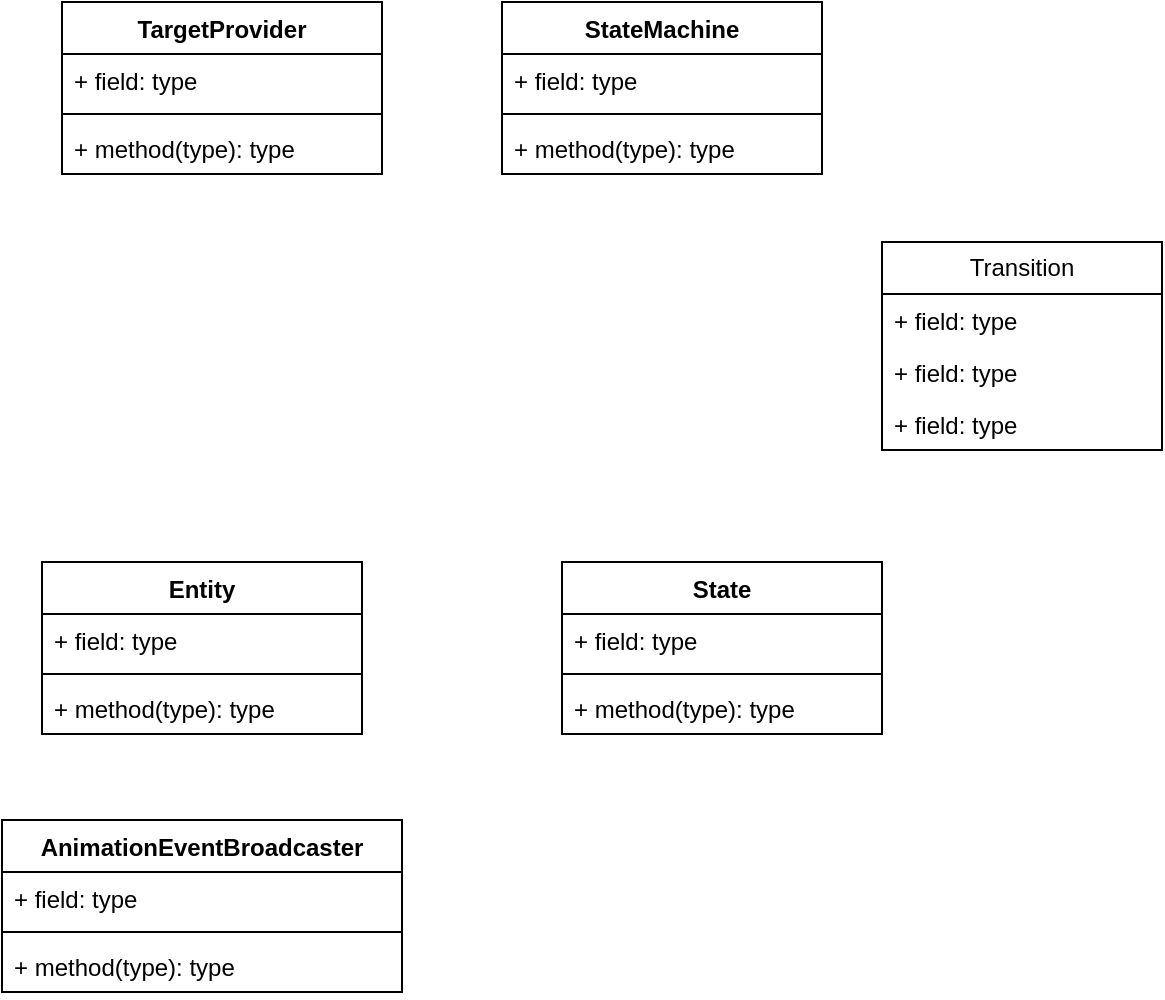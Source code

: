 <mxfile version="24.7.8">
  <diagram id="C5RBs43oDa-KdzZeNtuy" name="Page-1">
    <mxGraphModel dx="1434" dy="844" grid="1" gridSize="10" guides="1" tooltips="1" connect="1" arrows="1" fold="1" page="1" pageScale="1" pageWidth="827" pageHeight="1169" math="0" shadow="0">
      <root>
        <mxCell id="WIyWlLk6GJQsqaUBKTNV-0" />
        <mxCell id="WIyWlLk6GJQsqaUBKTNV-1" parent="WIyWlLk6GJQsqaUBKTNV-0" />
        <mxCell id="ZPgYcXvp1M8q2vvUSafb-0" value="StateMachine" style="swimlane;fontStyle=1;align=center;verticalAlign=top;childLayout=stackLayout;horizontal=1;startSize=26;horizontalStack=0;resizeParent=1;resizeParentMax=0;resizeLast=0;collapsible=1;marginBottom=0;whiteSpace=wrap;html=1;" vertex="1" parent="WIyWlLk6GJQsqaUBKTNV-1">
          <mxGeometry x="420" y="90" width="160" height="86" as="geometry" />
        </mxCell>
        <mxCell id="ZPgYcXvp1M8q2vvUSafb-1" value="+ field: type" style="text;strokeColor=none;fillColor=none;align=left;verticalAlign=top;spacingLeft=4;spacingRight=4;overflow=hidden;rotatable=0;points=[[0,0.5],[1,0.5]];portConstraint=eastwest;whiteSpace=wrap;html=1;" vertex="1" parent="ZPgYcXvp1M8q2vvUSafb-0">
          <mxGeometry y="26" width="160" height="26" as="geometry" />
        </mxCell>
        <mxCell id="ZPgYcXvp1M8q2vvUSafb-2" value="" style="line;strokeWidth=1;fillColor=none;align=left;verticalAlign=middle;spacingTop=-1;spacingLeft=3;spacingRight=3;rotatable=0;labelPosition=right;points=[];portConstraint=eastwest;strokeColor=inherit;" vertex="1" parent="ZPgYcXvp1M8q2vvUSafb-0">
          <mxGeometry y="52" width="160" height="8" as="geometry" />
        </mxCell>
        <mxCell id="ZPgYcXvp1M8q2vvUSafb-3" value="+ method(type): type" style="text;strokeColor=none;fillColor=none;align=left;verticalAlign=top;spacingLeft=4;spacingRight=4;overflow=hidden;rotatable=0;points=[[0,0.5],[1,0.5]];portConstraint=eastwest;whiteSpace=wrap;html=1;" vertex="1" parent="ZPgYcXvp1M8q2vvUSafb-0">
          <mxGeometry y="60" width="160" height="26" as="geometry" />
        </mxCell>
        <mxCell id="ZPgYcXvp1M8q2vvUSafb-4" value="Transition" style="swimlane;fontStyle=0;childLayout=stackLayout;horizontal=1;startSize=26;fillColor=none;horizontalStack=0;resizeParent=1;resizeParentMax=0;resizeLast=0;collapsible=1;marginBottom=0;whiteSpace=wrap;html=1;" vertex="1" parent="WIyWlLk6GJQsqaUBKTNV-1">
          <mxGeometry x="610" y="210" width="140" height="104" as="geometry" />
        </mxCell>
        <mxCell id="ZPgYcXvp1M8q2vvUSafb-5" value="+ field: type" style="text;strokeColor=none;fillColor=none;align=left;verticalAlign=top;spacingLeft=4;spacingRight=4;overflow=hidden;rotatable=0;points=[[0,0.5],[1,0.5]];portConstraint=eastwest;whiteSpace=wrap;html=1;" vertex="1" parent="ZPgYcXvp1M8q2vvUSafb-4">
          <mxGeometry y="26" width="140" height="26" as="geometry" />
        </mxCell>
        <mxCell id="ZPgYcXvp1M8q2vvUSafb-6" value="+ field: type" style="text;strokeColor=none;fillColor=none;align=left;verticalAlign=top;spacingLeft=4;spacingRight=4;overflow=hidden;rotatable=0;points=[[0,0.5],[1,0.5]];portConstraint=eastwest;whiteSpace=wrap;html=1;" vertex="1" parent="ZPgYcXvp1M8q2vvUSafb-4">
          <mxGeometry y="52" width="140" height="26" as="geometry" />
        </mxCell>
        <mxCell id="ZPgYcXvp1M8q2vvUSafb-7" value="+ field: type" style="text;strokeColor=none;fillColor=none;align=left;verticalAlign=top;spacingLeft=4;spacingRight=4;overflow=hidden;rotatable=0;points=[[0,0.5],[1,0.5]];portConstraint=eastwest;whiteSpace=wrap;html=1;" vertex="1" parent="ZPgYcXvp1M8q2vvUSafb-4">
          <mxGeometry y="78" width="140" height="26" as="geometry" />
        </mxCell>
        <mxCell id="ZPgYcXvp1M8q2vvUSafb-8" value="State" style="swimlane;fontStyle=1;align=center;verticalAlign=top;childLayout=stackLayout;horizontal=1;startSize=26;horizontalStack=0;resizeParent=1;resizeParentMax=0;resizeLast=0;collapsible=1;marginBottom=0;whiteSpace=wrap;html=1;" vertex="1" parent="WIyWlLk6GJQsqaUBKTNV-1">
          <mxGeometry x="450" y="370" width="160" height="86" as="geometry" />
        </mxCell>
        <mxCell id="ZPgYcXvp1M8q2vvUSafb-9" value="+ field: type" style="text;strokeColor=none;fillColor=none;align=left;verticalAlign=top;spacingLeft=4;spacingRight=4;overflow=hidden;rotatable=0;points=[[0,0.5],[1,0.5]];portConstraint=eastwest;whiteSpace=wrap;html=1;" vertex="1" parent="ZPgYcXvp1M8q2vvUSafb-8">
          <mxGeometry y="26" width="160" height="26" as="geometry" />
        </mxCell>
        <mxCell id="ZPgYcXvp1M8q2vvUSafb-10" value="" style="line;strokeWidth=1;fillColor=none;align=left;verticalAlign=middle;spacingTop=-1;spacingLeft=3;spacingRight=3;rotatable=0;labelPosition=right;points=[];portConstraint=eastwest;strokeColor=inherit;" vertex="1" parent="ZPgYcXvp1M8q2vvUSafb-8">
          <mxGeometry y="52" width="160" height="8" as="geometry" />
        </mxCell>
        <mxCell id="ZPgYcXvp1M8q2vvUSafb-11" value="+ method(type): type" style="text;strokeColor=none;fillColor=none;align=left;verticalAlign=top;spacingLeft=4;spacingRight=4;overflow=hidden;rotatable=0;points=[[0,0.5],[1,0.5]];portConstraint=eastwest;whiteSpace=wrap;html=1;" vertex="1" parent="ZPgYcXvp1M8q2vvUSafb-8">
          <mxGeometry y="60" width="160" height="26" as="geometry" />
        </mxCell>
        <mxCell id="ZPgYcXvp1M8q2vvUSafb-12" value="TargetProvider" style="swimlane;fontStyle=1;align=center;verticalAlign=top;childLayout=stackLayout;horizontal=1;startSize=26;horizontalStack=0;resizeParent=1;resizeParentMax=0;resizeLast=0;collapsible=1;marginBottom=0;whiteSpace=wrap;html=1;" vertex="1" parent="WIyWlLk6GJQsqaUBKTNV-1">
          <mxGeometry x="200" y="90" width="160" height="86" as="geometry" />
        </mxCell>
        <mxCell id="ZPgYcXvp1M8q2vvUSafb-13" value="+ field: type" style="text;strokeColor=none;fillColor=none;align=left;verticalAlign=top;spacingLeft=4;spacingRight=4;overflow=hidden;rotatable=0;points=[[0,0.5],[1,0.5]];portConstraint=eastwest;whiteSpace=wrap;html=1;" vertex="1" parent="ZPgYcXvp1M8q2vvUSafb-12">
          <mxGeometry y="26" width="160" height="26" as="geometry" />
        </mxCell>
        <mxCell id="ZPgYcXvp1M8q2vvUSafb-14" value="" style="line;strokeWidth=1;fillColor=none;align=left;verticalAlign=middle;spacingTop=-1;spacingLeft=3;spacingRight=3;rotatable=0;labelPosition=right;points=[];portConstraint=eastwest;strokeColor=inherit;" vertex="1" parent="ZPgYcXvp1M8q2vvUSafb-12">
          <mxGeometry y="52" width="160" height="8" as="geometry" />
        </mxCell>
        <mxCell id="ZPgYcXvp1M8q2vvUSafb-15" value="+ method(type): type" style="text;strokeColor=none;fillColor=none;align=left;verticalAlign=top;spacingLeft=4;spacingRight=4;overflow=hidden;rotatable=0;points=[[0,0.5],[1,0.5]];portConstraint=eastwest;whiteSpace=wrap;html=1;" vertex="1" parent="ZPgYcXvp1M8q2vvUSafb-12">
          <mxGeometry y="60" width="160" height="26" as="geometry" />
        </mxCell>
        <mxCell id="ZPgYcXvp1M8q2vvUSafb-16" value="Entity" style="swimlane;fontStyle=1;align=center;verticalAlign=top;childLayout=stackLayout;horizontal=1;startSize=26;horizontalStack=0;resizeParent=1;resizeParentMax=0;resizeLast=0;collapsible=1;marginBottom=0;whiteSpace=wrap;html=1;" vertex="1" parent="WIyWlLk6GJQsqaUBKTNV-1">
          <mxGeometry x="190" y="370" width="160" height="86" as="geometry" />
        </mxCell>
        <mxCell id="ZPgYcXvp1M8q2vvUSafb-17" value="+ field: type" style="text;strokeColor=none;fillColor=none;align=left;verticalAlign=top;spacingLeft=4;spacingRight=4;overflow=hidden;rotatable=0;points=[[0,0.5],[1,0.5]];portConstraint=eastwest;whiteSpace=wrap;html=1;" vertex="1" parent="ZPgYcXvp1M8q2vvUSafb-16">
          <mxGeometry y="26" width="160" height="26" as="geometry" />
        </mxCell>
        <mxCell id="ZPgYcXvp1M8q2vvUSafb-18" value="" style="line;strokeWidth=1;fillColor=none;align=left;verticalAlign=middle;spacingTop=-1;spacingLeft=3;spacingRight=3;rotatable=0;labelPosition=right;points=[];portConstraint=eastwest;strokeColor=inherit;" vertex="1" parent="ZPgYcXvp1M8q2vvUSafb-16">
          <mxGeometry y="52" width="160" height="8" as="geometry" />
        </mxCell>
        <mxCell id="ZPgYcXvp1M8q2vvUSafb-19" value="+ method(type): type" style="text;strokeColor=none;fillColor=none;align=left;verticalAlign=top;spacingLeft=4;spacingRight=4;overflow=hidden;rotatable=0;points=[[0,0.5],[1,0.5]];portConstraint=eastwest;whiteSpace=wrap;html=1;" vertex="1" parent="ZPgYcXvp1M8q2vvUSafb-16">
          <mxGeometry y="60" width="160" height="26" as="geometry" />
        </mxCell>
        <mxCell id="ZPgYcXvp1M8q2vvUSafb-20" value="AnimationEventBroadcaster" style="swimlane;fontStyle=1;align=center;verticalAlign=top;childLayout=stackLayout;horizontal=1;startSize=26;horizontalStack=0;resizeParent=1;resizeParentMax=0;resizeLast=0;collapsible=1;marginBottom=0;whiteSpace=wrap;html=1;" vertex="1" parent="WIyWlLk6GJQsqaUBKTNV-1">
          <mxGeometry x="170" y="499" width="200" height="86" as="geometry" />
        </mxCell>
        <mxCell id="ZPgYcXvp1M8q2vvUSafb-21" value="+ field: type" style="text;strokeColor=none;fillColor=none;align=left;verticalAlign=top;spacingLeft=4;spacingRight=4;overflow=hidden;rotatable=0;points=[[0,0.5],[1,0.5]];portConstraint=eastwest;whiteSpace=wrap;html=1;" vertex="1" parent="ZPgYcXvp1M8q2vvUSafb-20">
          <mxGeometry y="26" width="200" height="26" as="geometry" />
        </mxCell>
        <mxCell id="ZPgYcXvp1M8q2vvUSafb-22" value="" style="line;strokeWidth=1;fillColor=none;align=left;verticalAlign=middle;spacingTop=-1;spacingLeft=3;spacingRight=3;rotatable=0;labelPosition=right;points=[];portConstraint=eastwest;strokeColor=inherit;" vertex="1" parent="ZPgYcXvp1M8q2vvUSafb-20">
          <mxGeometry y="52" width="200" height="8" as="geometry" />
        </mxCell>
        <mxCell id="ZPgYcXvp1M8q2vvUSafb-23" value="+ method(type): type" style="text;strokeColor=none;fillColor=none;align=left;verticalAlign=top;spacingLeft=4;spacingRight=4;overflow=hidden;rotatable=0;points=[[0,0.5],[1,0.5]];portConstraint=eastwest;whiteSpace=wrap;html=1;" vertex="1" parent="ZPgYcXvp1M8q2vvUSafb-20">
          <mxGeometry y="60" width="200" height="26" as="geometry" />
        </mxCell>
      </root>
    </mxGraphModel>
  </diagram>
</mxfile>

